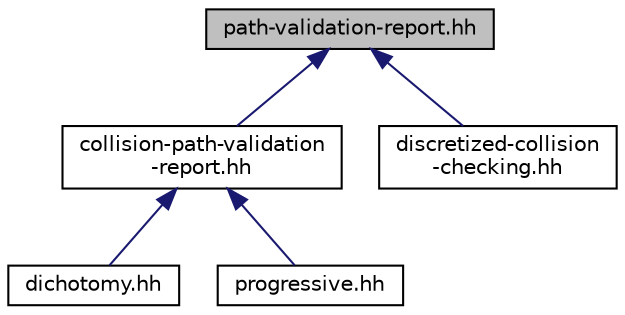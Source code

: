 digraph "path-validation-report.hh"
{
  edge [fontname="Helvetica",fontsize="10",labelfontname="Helvetica",labelfontsize="10"];
  node [fontname="Helvetica",fontsize="10",shape=record];
  Node1 [label="path-validation-report.hh",height=0.2,width=0.4,color="black", fillcolor="grey75", style="filled" fontcolor="black"];
  Node1 -> Node2 [dir="back",color="midnightblue",fontsize="10",style="solid",fontname="Helvetica"];
  Node2 [label="collision-path-validation\l-report.hh",height=0.2,width=0.4,color="black", fillcolor="white", style="filled",URL="$a00057.html"];
  Node2 -> Node3 [dir="back",color="midnightblue",fontsize="10",style="solid",fontname="Helvetica"];
  Node3 [label="dichotomy.hh",height=0.2,width=0.4,color="black", fillcolor="white", style="filled",URL="$a00069.html"];
  Node2 -> Node4 [dir="back",color="midnightblue",fontsize="10",style="solid",fontname="Helvetica"];
  Node4 [label="progressive.hh",height=0.2,width=0.4,color="black", fillcolor="white", style="filled",URL="$a00095.html"];
  Node1 -> Node5 [dir="back",color="midnightblue",fontsize="10",style="solid",fontname="Helvetica"];
  Node5 [label="discretized-collision\l-checking.hh",height=0.2,width=0.4,color="black", fillcolor="white", style="filled",URL="$a00072.html"];
}
